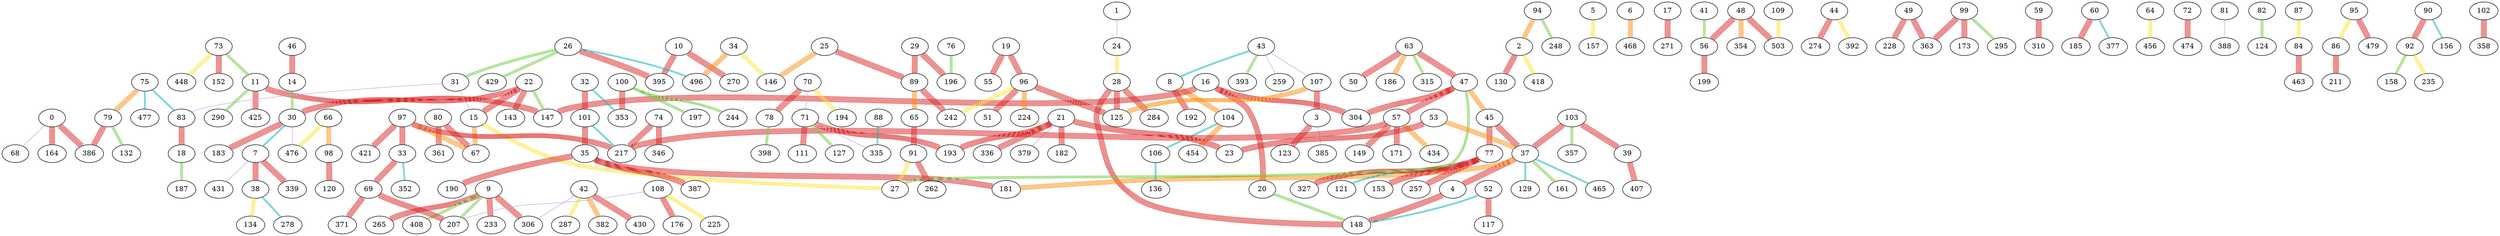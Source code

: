 graph G {
0 -- 68 [color="#c2a5e6"];
0 -- 164 [color="#d92727:#d92727:#d92727:#d92727:#d92727:#d92727"];
0 -- 386 [color="#d92727:#d92727:#d92727:#d92727:#d92727:#d92727"];
1 -- 24 [color="#c2a5e6"];
2 -- 130 [color="#d92727:#d92727:#d92727:#d92727:#d92727:#d92727"];
2 -- 418 [color="#ffe433:#ffe433:#ffe433:#ffe433"];
3 -- 123 [color="#d92727:#d92727:#d92727:#d92727:#d92727:#d92727"];
3 -- 385 [color="#c2a5e6"];
4 -- 148 [color="#d92727:#d92727:#d92727:#d92727:#d92727:#d92727"];
5 -- 157 [color="#ffe433:#ffe433:#ffe433:#ffe433"];
6 -- 468 [color="#fc8f12:#fc8f12:#fc8f12:#fc8f12:#fc8f12"];
7 -- 38 [color="#d92727:#d92727:#d92727:#d92727:#d92727:#d92727"];
7 -- 339 [color="#d92727:#d92727:#d92727:#d92727:#d92727:#d92727"];
7 -- 431 [color="#c2a5e6"];
8 -- 104 [color="#fc8f12:#fc8f12:#fc8f12:#fc8f12:#fc8f12"];
8 -- 192 [color="#d92727:#d92727:#d92727:#d92727:#d92727:#d92727"];
9 -- 207 [color="#6Fcc43:#6Fcc43:#6Fcc43"];
9 -- 233 [color="#d92727:#d92727:#d92727:#d92727:#d92727:#d92727"];
9 -- 265 [color="#d92727:#d92727:#d92727:#d92727:#d92727:#d92727"];
9 -- 306 [color="#d92727:#d92727:#d92727:#d92727:#d92727:#d92727"];
9 -- 408 [color="#6Fcc43:#6Fcc43:#6Fcc43"];
10 -- 270 [color="#d92727:#d92727:#d92727:#d92727:#d92727:#d92727"];
10 -- 395 [color="#d92727:#d92727:#d92727:#d92727:#d92727:#d92727"];
11 -- 147 [color="#d92727:#d92727:#d92727:#d92727:#d92727:#d92727"];
11 -- 290 [color="#6Fcc43:#6Fcc43:#6Fcc43"];
11 -- 425 [color="#d92727:#d92727:#d92727:#d92727:#d92727:#d92727"];
14 -- 30 [color="#6Fcc43:#6Fcc43:#6Fcc43"];
15 -- 27 [color="#ffe433:#ffe433:#ffe433:#ffe433"];
15 -- 67 [color="#fc8f12:#fc8f12:#fc8f12:#fc8f12:#fc8f12"];
16 -- 20 [color="#d92727:#d92727:#d92727:#d92727:#d92727:#d92727"];
16 -- 147 [color="#d92727:#d92727:#d92727:#d92727:#d92727:#d92727"];
16 -- 304 [color="#d92727:#d92727:#d92727:#d92727:#d92727:#d92727"];
17 -- 271 [color="#d92727:#d92727:#d92727:#d92727:#d92727:#d92727"];
18 -- 187 [color="#6Fcc43:#6Fcc43:#6Fcc43"];
19 -- 55 [color="#d92727:#d92727:#d92727:#d92727:#d92727:#d92727"];
19 -- 96 [color="#d92727:#d92727:#d92727:#d92727:#d92727:#d92727"];
20 -- 148 [color="#6Fcc43:#6Fcc43:#6Fcc43"];
21 -- 23 [color="#d92727:#d92727:#d92727:#d92727:#d92727:#d92727"];
21 -- 182 [color="#d92727:#d92727:#d92727:#d92727:#d92727:#d92727"];
21 -- 193 [color="#d92727:#d92727:#d92727:#d92727:#d92727:#d92727"];
21 -- 336 [color="#d92727:#d92727:#d92727:#d92727:#d92727:#d92727"];
21 -- 379 [color="#c2a5e6"];
22 -- 15 [color="#d92727:#d92727:#d92727:#d92727:#d92727:#d92727"];
22 -- 30 [color="#d92727:#d92727:#d92727:#d92727:#d92727:#d92727"];
22 -- 143 [color="#d92727:#d92727:#d92727:#d92727:#d92727:#d92727"];
22 -- 147 [color="#6Fcc43:#6Fcc43:#6Fcc43"];
24 -- 28 [color="#ffe433:#ffe433:#ffe433:#ffe433"];
25 -- 89 [color="#d92727:#d92727:#d92727:#d92727:#d92727:#d92727"];
25 -- 146 [color="#fc8f12:#fc8f12:#fc8f12:#fc8f12:#fc8f12"];
26 -- 31 [color="#6Fcc43:#6Fcc43:#6Fcc43"];
26 -- 395 [color="#d92727:#d92727:#d92727:#d92727:#d92727:#d92727"];
26 -- 429 [color="#6Fcc43:#6Fcc43:#6Fcc43"];
26 -- 496 [color="#0db8b5:#0db8b5"];
28 -- 125 [color="#d92727:#d92727:#d92727:#d92727:#d92727:#d92727"];
28 -- 148 [color="#d92727:#d92727:#d92727:#d92727:#d92727:#d92727"];
28 -- 284 [color="#d92727:#d92727:#d92727:#d92727:#d92727:#d92727"];
29 -- 89 [color="#d92727:#d92727:#d92727:#d92727:#d92727:#d92727"];
29 -- 196 [color="#d92727:#d92727:#d92727:#d92727:#d92727:#d92727"];
30 -- 7 [color="#0db8b5:#0db8b5"];
30 -- 183 [color="#d92727:#d92727:#d92727:#d92727:#d92727:#d92727"];
30 -- 476 [color="#c2a5e6"];
31 -- 15 [color="#c2a5e6"];
31 -- 83 [color="#c2a5e6"];
32 -- 101 [color="#d92727:#d92727:#d92727:#d92727:#d92727:#d92727"];
32 -- 353 [color="#0db8b5:#0db8b5"];
33 -- 69 [color="#d92727:#d92727:#d92727:#d92727:#d92727:#d92727"];
33 -- 352 [color="#0db8b5:#0db8b5"];
34 -- 146 [color="#ffe433:#ffe433:#ffe433:#ffe433"];
34 -- 496 [color="#fc8f12:#fc8f12:#fc8f12:#fc8f12:#fc8f12"];
35 -- 181 [color="#d92727:#d92727:#d92727:#d92727:#d92727:#d92727"];
35 -- 190 [color="#d92727:#d92727:#d92727:#d92727:#d92727:#d92727"];
35 -- 387 [color="#d92727:#d92727:#d92727:#d92727:#d92727:#d92727"];
37 -- 4 [color="#d92727:#d92727:#d92727:#d92727:#d92727:#d92727"];
37 -- 129 [color="#0db8b5:#0db8b5"];
37 -- 161 [color="#6Fcc43:#6Fcc43:#6Fcc43"];
37 -- 181 [color="#fc8f12:#fc8f12:#fc8f12:#fc8f12:#fc8f12"];
37 -- 465 [color="#0db8b5:#0db8b5"];
38 -- 134 [color="#ffe433:#ffe433:#ffe433:#ffe433"];
38 -- 278 [color="#0db8b5:#0db8b5"];
39 -- 407 [color="#d92727:#d92727:#d92727:#d92727:#d92727:#d92727"];
41 -- 56 [color="#6Fcc43:#6Fcc43:#6Fcc43"];
42 -- 287 [color="#ffe433:#ffe433:#ffe433:#ffe433"];
42 -- 306 [color="#c2a5e6"];
42 -- 382 [color="#fc8f12:#fc8f12:#fc8f12:#fc8f12:#fc8f12"];
42 -- 430 [color="#d92727:#d92727:#d92727:#d92727:#d92727:#d92727"];
43 -- 8 [color="#0db8b5:#0db8b5"];
43 -- 107 [color="#c2a5e6"];
43 -- 259 [color="#c2a5e6"];
43 -- 393 [color="#6Fcc43:#6Fcc43:#6Fcc43"];
44 -- 274 [color="#d92727:#d92727:#d92727:#d92727:#d92727:#d92727"];
44 -- 392 [color="#ffe433:#ffe433:#ffe433:#ffe433"];
45 -- 37 [color="#d92727:#d92727:#d92727:#d92727:#d92727:#d92727"];
45 -- 77 [color="#d92727:#d92727:#d92727:#d92727:#d92727:#d92727"];
46 -- 14 [color="#d92727:#d92727:#d92727:#d92727:#d92727:#d92727"];
47 -- 27 [color="#6Fcc43:#6Fcc43:#6Fcc43"];
47 -- 45 [color="#fc8f12:#fc8f12:#fc8f12:#fc8f12:#fc8f12"];
47 -- 57 [color="#d92727:#d92727:#d92727:#d92727:#d92727:#d92727"];
47 -- 304 [color="#d92727:#d92727:#d92727:#d92727:#d92727:#d92727"];
48 -- 56 [color="#d92727:#d92727:#d92727:#d92727:#d92727:#d92727"];
48 -- 354 [color="#fc8f12:#fc8f12:#fc8f12:#fc8f12:#fc8f12"];
48 -- 503 [color="#d92727:#d92727:#d92727:#d92727:#d92727:#d92727"];
49 -- 228 [color="#d92727:#d92727:#d92727:#d92727:#d92727:#d92727"];
49 -- 363 [color="#d92727:#d92727:#d92727:#d92727:#d92727:#d92727"];
52 -- 117 [color="#d92727:#d92727:#d92727:#d92727:#d92727:#d92727"];
52 -- 148 [color="#0db8b5:#0db8b5"];
53 -- 23 [color="#d92727:#d92727:#d92727:#d92727:#d92727:#d92727"];
53 -- 37 [color="#fc8f12:#fc8f12:#fc8f12:#fc8f12:#fc8f12"];
56 -- 199 [color="#d92727:#d92727:#d92727:#d92727:#d92727:#d92727"];
57 -- 149 [color="#d92727:#d92727:#d92727:#d92727:#d92727:#d92727"];
57 -- 171 [color="#d92727:#d92727:#d92727:#d92727:#d92727:#d92727"];
57 -- 217 [color="#d92727:#d92727:#d92727:#d92727:#d92727:#d92727"];
57 -- 434 [color="#fc8f12:#fc8f12:#fc8f12:#fc8f12:#fc8f12"];
59 -- 310 [color="#d92727:#d92727:#d92727:#d92727:#d92727:#d92727"];
60 -- 185 [color="#d92727:#d92727:#d92727:#d92727:#d92727:#d92727"];
60 -- 377 [color="#0db8b5:#0db8b5"];
63 -- 47 [color="#d92727:#d92727:#d92727:#d92727:#d92727:#d92727"];
63 -- 50 [color="#d92727:#d92727:#d92727:#d92727:#d92727:#d92727"];
63 -- 186 [color="#fc8f12:#fc8f12:#fc8f12:#fc8f12:#fc8f12"];
63 -- 315 [color="#6Fcc43:#6Fcc43:#6Fcc43"];
64 -- 456 [color="#ffe433:#ffe433:#ffe433:#ffe433"];
65 -- 91 [color="#d92727:#d92727:#d92727:#d92727:#d92727:#d92727"];
66 -- 98 [color="#fc8f12:#fc8f12:#fc8f12:#fc8f12:#fc8f12"];
66 -- 476 [color="#ffe433:#ffe433:#ffe433:#ffe433"];
69 -- 207 [color="#d92727:#d92727:#d92727:#d92727:#d92727:#d92727"];
69 -- 371 [color="#d92727:#d92727:#d92727:#d92727:#d92727:#d92727"];
70 -- 71 [color="#c2a5e6"];
70 -- 78 [color="#d92727:#d92727:#d92727:#d92727:#d92727:#d92727"];
70 -- 194 [color="#ffe433:#ffe433:#ffe433:#ffe433"];
71 -- 111 [color="#d92727:#d92727:#d92727:#d92727:#d92727:#d92727"];
71 -- 127 [color="#6Fcc43:#6Fcc43:#6Fcc43"];
71 -- 193 [color="#d92727:#d92727:#d92727:#d92727:#d92727:#d92727"];
71 -- 335 [color="#c2a5e6"];
72 -- 474 [color="#d92727:#d92727:#d92727:#d92727:#d92727:#d92727"];
73 -- 11 [color="#6Fcc43:#6Fcc43:#6Fcc43"];
73 -- 152 [color="#d92727:#d92727:#d92727:#d92727:#d92727:#d92727"];
73 -- 448 [color="#ffe433:#ffe433:#ffe433:#ffe433"];
74 -- 217 [color="#d92727:#d92727:#d92727:#d92727:#d92727:#d92727"];
74 -- 346 [color="#d92727:#d92727:#d92727:#d92727:#d92727:#d92727"];
75 -- 79 [color="#fc8f12:#fc8f12:#fc8f12:#fc8f12:#fc8f12"];
75 -- 83 [color="#0db8b5:#0db8b5"];
75 -- 477 [color="#0db8b5:#0db8b5"];
76 -- 196 [color="#6Fcc43:#6Fcc43:#6Fcc43"];
77 -- 121 [color="#0db8b5:#0db8b5"];
77 -- 153 [color="#d92727:#d92727:#d92727:#d92727:#d92727:#d92727"];
77 -- 257 [color="#d92727:#d92727:#d92727:#d92727:#d92727:#d92727"];
77 -- 327 [color="#d92727:#d92727:#d92727:#d92727:#d92727:#d92727"];
78 -- 398 [color="#6Fcc43:#6Fcc43:#6Fcc43"];
79 -- 132 [color="#6Fcc43:#6Fcc43:#6Fcc43"];
79 -- 386 [color="#d92727:#d92727:#d92727:#d92727:#d92727:#d92727"];
80 -- 67 [color="#d92727:#d92727:#d92727:#d92727:#d92727:#d92727"];
80 -- 361 [color="#d92727:#d92727:#d92727:#d92727:#d92727:#d92727"];
81 -- 388 [color="#c2a5e6"];
82 -- 124 [color="#6Fcc43:#6Fcc43:#6Fcc43"];
83 -- 18 [color="#d92727:#d92727:#d92727:#d92727:#d92727:#d92727"];
84 -- 463 [color="#d92727:#d92727:#d92727:#d92727:#d92727:#d92727"];
86 -- 211 [color="#d92727:#d92727:#d92727:#d92727:#d92727:#d92727"];
87 -- 84 [color="#ffe433:#ffe433:#ffe433:#ffe433"];
88 -- 335 [color="#0db8b5:#0db8b5"];
89 -- 65 [color="#fc8f12:#fc8f12:#fc8f12:#fc8f12:#fc8f12"];
89 -- 242 [color="#d92727:#d92727:#d92727:#d92727:#d92727:#d92727"];
90 -- 92 [color="#d92727:#d92727:#d92727:#d92727:#d92727:#d92727"];
90 -- 156 [color="#0db8b5:#0db8b5"];
91 -- 27 [color="#ffe433:#ffe433:#ffe433:#ffe433"];
91 -- 262 [color="#d92727:#d92727:#d92727:#d92727:#d92727:#d92727"];
92 -- 158 [color="#6Fcc43:#6Fcc43:#6Fcc43"];
92 -- 235 [color="#ffe433:#ffe433:#ffe433:#ffe433"];
94 -- 2 [color="#fc8f12:#fc8f12:#fc8f12:#fc8f12:#fc8f12"];
94 -- 248 [color="#6Fcc43:#6Fcc43:#6Fcc43"];
95 -- 86 [color="#ffe433:#ffe433:#ffe433:#ffe433"];
95 -- 479 [color="#d92727:#d92727:#d92727:#d92727:#d92727:#d92727"];
96 -- 51 [color="#d92727:#d92727:#d92727:#d92727:#d92727:#d92727"];
96 -- 125 [color="#d92727:#d92727:#d92727:#d92727:#d92727:#d92727"];
96 -- 224 [color="#fc8f12:#fc8f12:#fc8f12:#fc8f12:#fc8f12"];
96 -- 242 [color="#ffe433:#ffe433:#ffe433:#ffe433"];
97 -- 33 [color="#d92727:#d92727:#d92727:#d92727:#d92727:#d92727"];
97 -- 67 [color="#fc8f12:#fc8f12:#fc8f12:#fc8f12:#fc8f12"];
97 -- 217 [color="#d92727:#d92727:#d92727:#d92727:#d92727:#d92727"];
97 -- 421 [color="#d92727:#d92727:#d92727:#d92727:#d92727:#d92727"];
98 -- 120 [color="#d92727:#d92727:#d92727:#d92727:#d92727:#d92727"];
99 -- 173 [color="#d92727:#d92727:#d92727:#d92727:#d92727:#d92727"];
99 -- 295 [color="#6Fcc43:#6Fcc43:#6Fcc43"];
99 -- 363 [color="#d92727:#d92727:#d92727:#d92727:#d92727:#d92727"];
100 -- 197 [color="#6Fcc43:#6Fcc43:#6Fcc43"];
100 -- 244 [color="#6Fcc43:#6Fcc43:#6Fcc43"];
100 -- 353 [color="#d92727:#d92727:#d92727:#d92727:#d92727:#d92727"];
101 -- 35 [color="#d92727:#d92727:#d92727:#d92727:#d92727:#d92727"];
101 -- 217 [color="#0db8b5:#0db8b5"];
102 -- 358 [color="#d92727:#d92727:#d92727:#d92727:#d92727:#d92727"];
103 -- 37 [color="#d92727:#d92727:#d92727:#d92727:#d92727:#d92727"];
103 -- 39 [color="#d92727:#d92727:#d92727:#d92727:#d92727:#d92727"];
103 -- 357 [color="#6Fcc43:#6Fcc43:#6Fcc43"];
104 -- 106 [color="#0db8b5:#0db8b5"];
104 -- 454 [color="#fc8f12:#fc8f12:#fc8f12:#fc8f12:#fc8f12"];
106 -- 136 [color="#0db8b5:#0db8b5"];
107 -- 3 [color="#d92727:#d92727:#d92727:#d92727:#d92727:#d92727"];
107 -- 125 [color="#fc8f12:#fc8f12:#fc8f12:#fc8f12:#fc8f12"];
108 -- 176 [color="#d92727:#d92727:#d92727:#d92727:#d92727:#d92727"];
108 -- 207 [color="#c2a5e6"];
108 -- 225 [color="#ffe433:#ffe433:#ffe433:#ffe433"];
109 -- 503 [color="#ffe433:#ffe433:#ffe433:#ffe433"];
}
